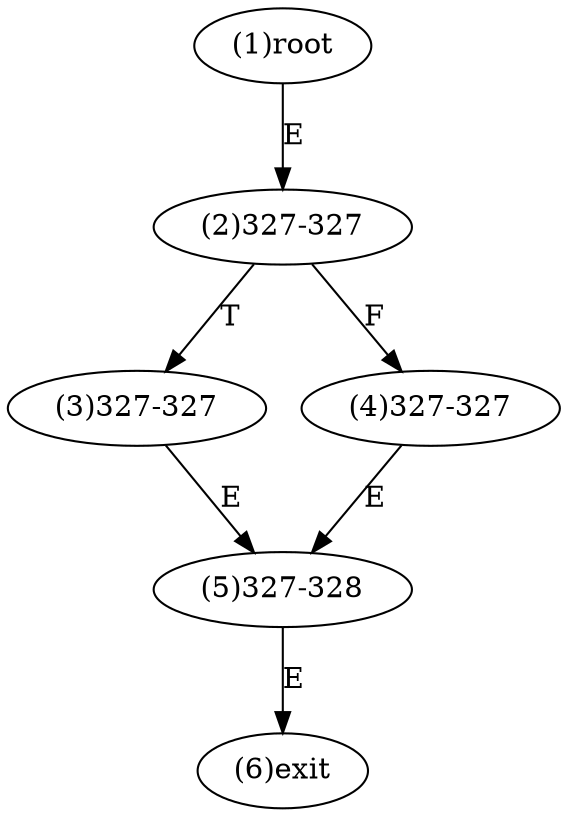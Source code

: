 digraph "" { 
1[ label="(1)root"];
2[ label="(2)327-327"];
3[ label="(3)327-327"];
4[ label="(4)327-327"];
5[ label="(5)327-328"];
6[ label="(6)exit"];
1->2[ label="E"];
2->4[ label="F"];
2->3[ label="T"];
3->5[ label="E"];
4->5[ label="E"];
5->6[ label="E"];
}